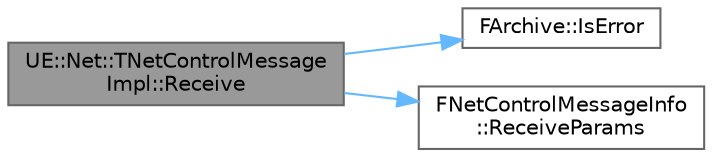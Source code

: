 digraph "UE::Net::TNetControlMessageImpl::Receive"
{
 // INTERACTIVE_SVG=YES
 // LATEX_PDF_SIZE
  bgcolor="transparent";
  edge [fontname=Helvetica,fontsize=10,labelfontname=Helvetica,labelfontsize=10];
  node [fontname=Helvetica,fontsize=10,shape=box,height=0.2,width=0.4];
  rankdir="LR";
  Node1 [id="Node000001",label="UE::Net::TNetControlMessage\lImpl::Receive",height=0.2,width=0.4,color="gray40", fillcolor="grey60", style="filled", fontcolor="black",tooltip="receives a message of this type from the passed in bunch"];
  Node1 -> Node2 [id="edge1_Node000001_Node000002",color="steelblue1",style="solid",tooltip=" "];
  Node2 [id="Node000002",label="FArchive::IsError",height=0.2,width=0.4,color="grey40", fillcolor="white", style="filled",URL="$d0/df8/classFArchive.html#ad26105fc2d75336a8ae08620680be5ea",tooltip="Returns true if this archive contains errors, which means that further serialization is generally not..."];
  Node1 -> Node3 [id="edge2_Node000001_Node000003",color="steelblue1",style="solid",tooltip=" "];
  Node3 [id="Node000003",label="FNetControlMessageInfo\l::ReceiveParams",height=0.2,width=0.4,color="grey40", fillcolor="white", style="filled",URL="$d7/db7/classFNetControlMessageInfo.html#a4d4c3bbcd5e08440c62671517183de76",tooltip=" "];
}

